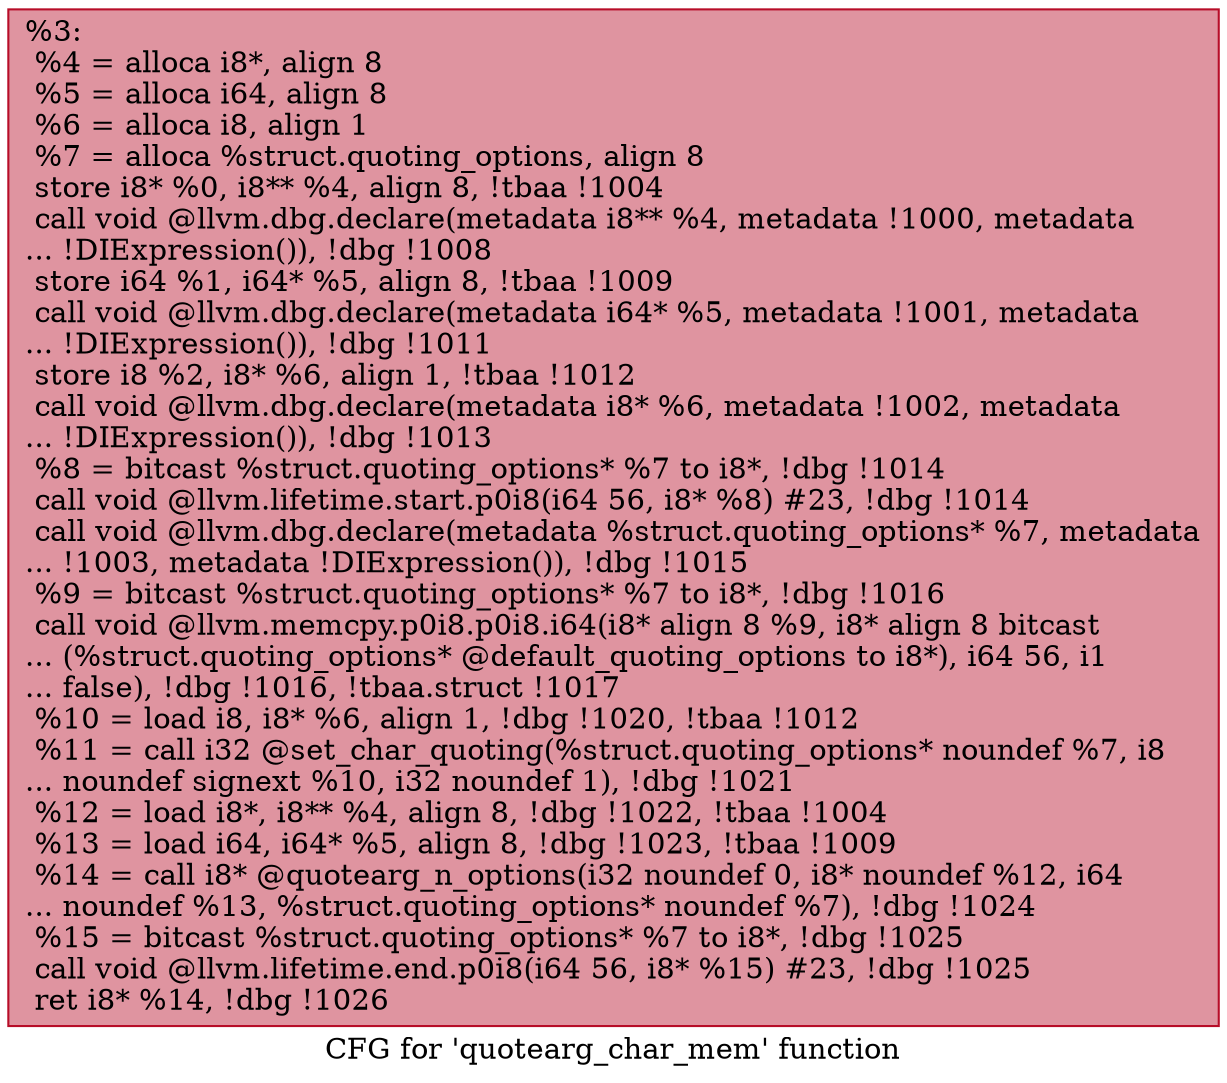 digraph "CFG for 'quotearg_char_mem' function" {
	label="CFG for 'quotearg_char_mem' function";

	Node0x23025c0 [shape=record,color="#b70d28ff", style=filled, fillcolor="#b70d2870",label="{%3:\l  %4 = alloca i8*, align 8\l  %5 = alloca i64, align 8\l  %6 = alloca i8, align 1\l  %7 = alloca %struct.quoting_options, align 8\l  store i8* %0, i8** %4, align 8, !tbaa !1004\l  call void @llvm.dbg.declare(metadata i8** %4, metadata !1000, metadata\l... !DIExpression()), !dbg !1008\l  store i64 %1, i64* %5, align 8, !tbaa !1009\l  call void @llvm.dbg.declare(metadata i64* %5, metadata !1001, metadata\l... !DIExpression()), !dbg !1011\l  store i8 %2, i8* %6, align 1, !tbaa !1012\l  call void @llvm.dbg.declare(metadata i8* %6, metadata !1002, metadata\l... !DIExpression()), !dbg !1013\l  %8 = bitcast %struct.quoting_options* %7 to i8*, !dbg !1014\l  call void @llvm.lifetime.start.p0i8(i64 56, i8* %8) #23, !dbg !1014\l  call void @llvm.dbg.declare(metadata %struct.quoting_options* %7, metadata\l... !1003, metadata !DIExpression()), !dbg !1015\l  %9 = bitcast %struct.quoting_options* %7 to i8*, !dbg !1016\l  call void @llvm.memcpy.p0i8.p0i8.i64(i8* align 8 %9, i8* align 8 bitcast\l... (%struct.quoting_options* @default_quoting_options to i8*), i64 56, i1\l... false), !dbg !1016, !tbaa.struct !1017\l  %10 = load i8, i8* %6, align 1, !dbg !1020, !tbaa !1012\l  %11 = call i32 @set_char_quoting(%struct.quoting_options* noundef %7, i8\l... noundef signext %10, i32 noundef 1), !dbg !1021\l  %12 = load i8*, i8** %4, align 8, !dbg !1022, !tbaa !1004\l  %13 = load i64, i64* %5, align 8, !dbg !1023, !tbaa !1009\l  %14 = call i8* @quotearg_n_options(i32 noundef 0, i8* noundef %12, i64\l... noundef %13, %struct.quoting_options* noundef %7), !dbg !1024\l  %15 = bitcast %struct.quoting_options* %7 to i8*, !dbg !1025\l  call void @llvm.lifetime.end.p0i8(i64 56, i8* %15) #23, !dbg !1025\l  ret i8* %14, !dbg !1026\l}"];
}
